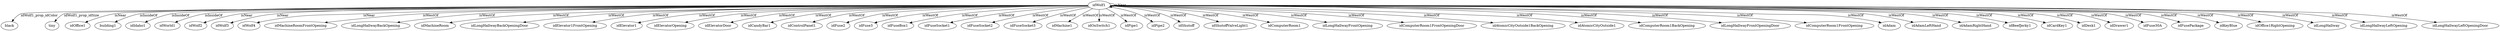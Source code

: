 digraph  {
idWolf1 [node_type=entity_node];
black [node_type=property_node];
tiny [node_type=property_node];
idOffice1 [node_type=entity_node];
building1 [node_type=entity_node];
idIdaho1 [node_type=entity_node];
idWorld1 [node_type=entity_node];
idWolf2 [node_type=entity_node];
idWolf3 [node_type=entity_node];
idWolf4 [node_type=entity_node];
idMachineRoomFrontOpening [node_type=entity_node];
idLongHallwayBackOpening [node_type=entity_node];
idMachineRoom [node_type=entity_node];
idLongHallwayBackOpeningDoor [node_type=entity_node];
idElevator1FrontOpening [node_type=entity_node];
idElevator1 [node_type=entity_node];
idElevatorOpening [node_type=entity_node];
idElevatorDoor [node_type=entity_node];
idCandyBar1 [node_type=entity_node];
idControlPanel1 [node_type=entity_node];
idFuse2 [node_type=entity_node];
idFuse3 [node_type=entity_node];
idFuseBox1 [node_type=entity_node];
idFuseSocket1 [node_type=entity_node];
idFuseSocket2 [node_type=entity_node];
idFuseSocket3 [node_type=entity_node];
idMachine1 [node_type=entity_node];
idOnSwitch1 [node_type=entity_node];
idPipe1 [node_type=entity_node];
idPipe2 [node_type=entity_node];
idShutoff [node_type=entity_node];
idShutoffValveLight1 [node_type=entity_node];
idComputerRoom1 [node_type=entity_node];
idLongHallwayFrontOpening [node_type=entity_node];
idComputerRoom1FrontOpeningDoor [node_type=entity_node];
idAtomicCityOutside1BackOpening [node_type=entity_node];
idAtomicCityOutside1 [node_type=entity_node];
idComputerRoom1BackOpening [node_type=entity_node];
idLongHallwayFrontOpeningDoor [node_type=entity_node];
idComputerRoom1FrontOpening [node_type=entity_node];
idAdam [node_type=entity_node];
idAdamLeftHand [node_type=entity_node];
idAdamRightHand [node_type=entity_node];
idBeefJerky1 [node_type=entity_node];
idCardKey1 [node_type=entity_node];
idDesk1 [node_type=entity_node];
idDrawer1 [node_type=entity_node];
idFuse30A [node_type=entity_node];
idFusePackage [node_type=entity_node];
idKeyBlue [node_type=entity_node];
idOffice1RightOpening [node_type=entity_node];
idLongHallway [node_type=entity_node];
idLongHallwayLeftOpening [node_type=entity_node];
idLongHallwayLeftOpeningDoor [node_type=entity_node];
idWolf1 -> black  [edge_type=property, label=idWolf1_prop_idColor];
idWolf1 -> tiny  [edge_type=property, label=idWolf1_prop_idSize];
idWolf1 -> idOffice1  [edge_type=relationship, label=isNear];
idWolf1 -> building1  [edge_type=relationship, label=isInsideOf];
idWolf1 -> idIdaho1  [edge_type=relationship, label=isInsideOf];
idWolf1 -> idWorld1  [edge_type=relationship, label=isInsideOf];
idWolf1 -> idWolf1  [edge_type=relationship, label=isNear];
idWolf1 -> idWolf2  [edge_type=relationship, label=isNear];
idWolf1 -> idWolf3  [edge_type=relationship, label=isNear];
idWolf1 -> idWolf4  [edge_type=relationship, label=isNear];
idWolf1 -> idMachineRoomFrontOpening  [edge_type=relationship, label=isWestOf];
idWolf1 -> idLongHallwayBackOpening  [edge_type=relationship, label=isWestOf];
idWolf1 -> idMachineRoom  [edge_type=relationship, label=isWestOf];
idWolf1 -> idLongHallwayBackOpeningDoor  [edge_type=relationship, label=isWestOf];
idWolf1 -> idElevator1FrontOpening  [edge_type=relationship, label=isWestOf];
idWolf1 -> idElevator1  [edge_type=relationship, label=isWestOf];
idWolf1 -> idElevatorOpening  [edge_type=relationship, label=isWestOf];
idWolf1 -> idElevatorDoor  [edge_type=relationship, label=isWestOf];
idWolf1 -> idCandyBar1  [edge_type=relationship, label=isWestOf];
idWolf1 -> idControlPanel1  [edge_type=relationship, label=isWestOf];
idWolf1 -> idFuse2  [edge_type=relationship, label=isWestOf];
idWolf1 -> idFuse3  [edge_type=relationship, label=isWestOf];
idWolf1 -> idFuseBox1  [edge_type=relationship, label=isWestOf];
idWolf1 -> idFuseSocket1  [edge_type=relationship, label=isWestOf];
idWolf1 -> idFuseSocket2  [edge_type=relationship, label=isWestOf];
idWolf1 -> idFuseSocket3  [edge_type=relationship, label=isWestOf];
idWolf1 -> idMachine1  [edge_type=relationship, label=isWestOf];
idWolf1 -> idOnSwitch1  [edge_type=relationship, label=isWestOf];
idWolf1 -> idPipe1  [edge_type=relationship, label=isWestOf];
idWolf1 -> idPipe2  [edge_type=relationship, label=isWestOf];
idWolf1 -> idShutoff  [edge_type=relationship, label=isWestOf];
idWolf1 -> idShutoffValveLight1  [edge_type=relationship, label=isWestOf];
idWolf1 -> idComputerRoom1  [edge_type=relationship, label=isWestOf];
idWolf1 -> idLongHallwayFrontOpening  [edge_type=relationship, label=isWestOf];
idWolf1 -> idComputerRoom1FrontOpeningDoor  [edge_type=relationship, label=isWestOf];
idWolf1 -> idAtomicCityOutside1BackOpening  [edge_type=relationship, label=isWestOf];
idWolf1 -> idAtomicCityOutside1  [edge_type=relationship, label=isWestOf];
idWolf1 -> idComputerRoom1BackOpening  [edge_type=relationship, label=isWestOf];
idWolf1 -> idLongHallwayFrontOpeningDoor  [edge_type=relationship, label=isWestOf];
idWolf1 -> idComputerRoom1FrontOpening  [edge_type=relationship, label=isWestOf];
idWolf1 -> idAdam  [edge_type=relationship, label=isWestOf];
idWolf1 -> idAdamLeftHand  [edge_type=relationship, label=isWestOf];
idWolf1 -> idAdamRightHand  [edge_type=relationship, label=isWestOf];
idWolf1 -> idBeefJerky1  [edge_type=relationship, label=isWestOf];
idWolf1 -> idCardKey1  [edge_type=relationship, label=isWestOf];
idWolf1 -> idDesk1  [edge_type=relationship, label=isWestOf];
idWolf1 -> idDrawer1  [edge_type=relationship, label=isWestOf];
idWolf1 -> idFuse30A  [edge_type=relationship, label=isWestOf];
idWolf1 -> idFusePackage  [edge_type=relationship, label=isWestOf];
idWolf1 -> idKeyBlue  [edge_type=relationship, label=isWestOf];
idWolf1 -> idOffice1RightOpening  [edge_type=relationship, label=isWestOf];
idWolf1 -> idLongHallway  [edge_type=relationship, label=isWestOf];
idWolf1 -> idLongHallwayLeftOpening  [edge_type=relationship, label=isWestOf];
idWolf1 -> idLongHallwayLeftOpeningDoor  [edge_type=relationship, label=isWestOf];
}
